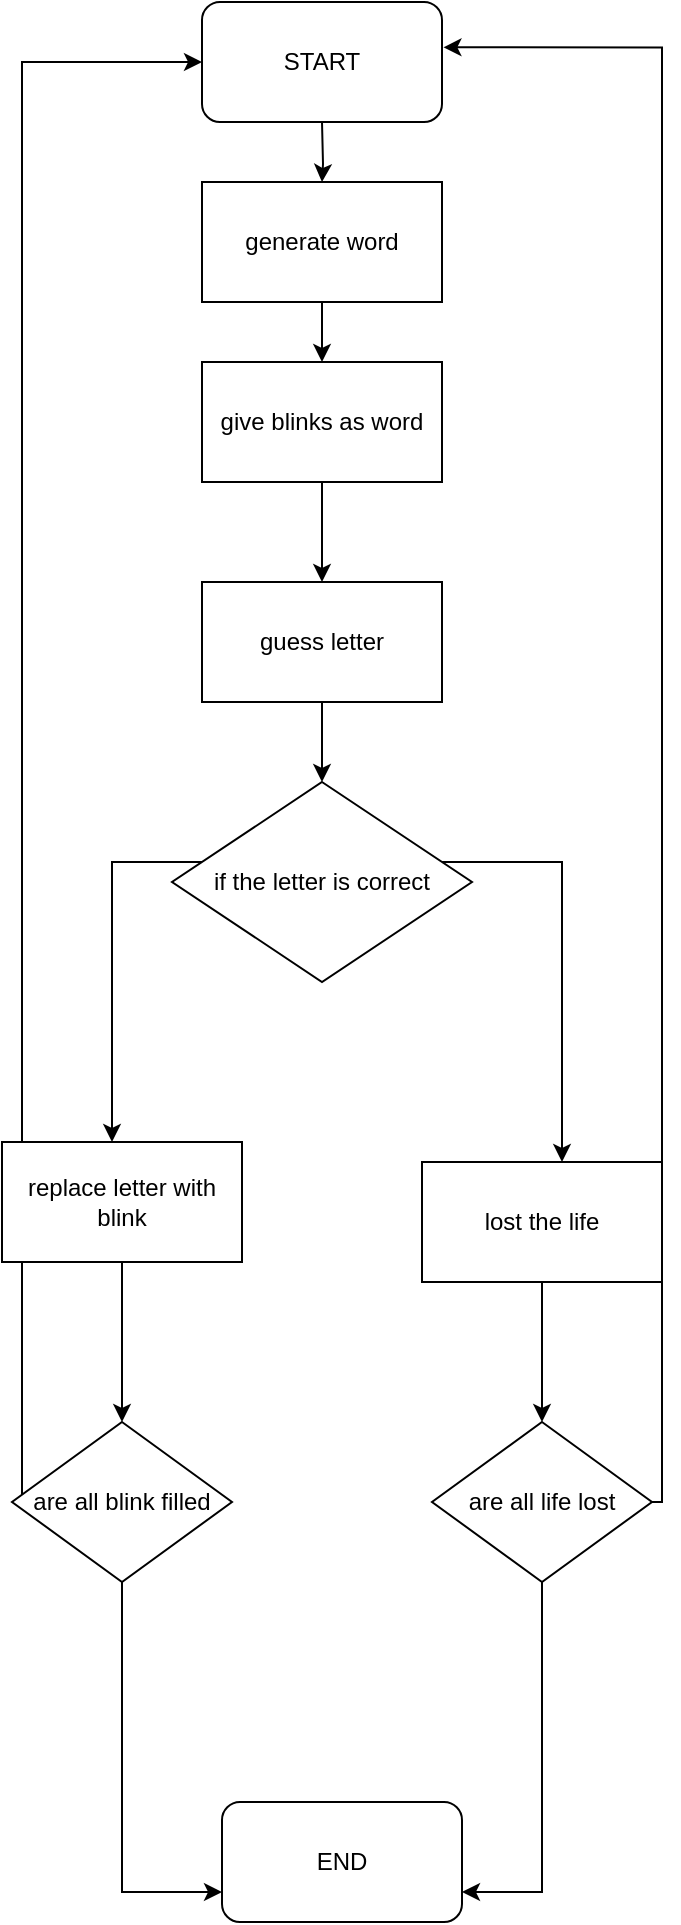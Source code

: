 <mxfile version="24.6.2" type="google">
  <diagram name="Page-1" id="5JDlcRTJqLWwnUVIUZSo">
    <mxGraphModel dx="836" dy="469" grid="1" gridSize="10" guides="1" tooltips="1" connect="1" arrows="1" fold="1" page="1" pageScale="1" pageWidth="827" pageHeight="1169" math="0" shadow="0">
      <root>
        <mxCell id="0" />
        <mxCell id="1" parent="0" />
        <mxCell id="expfvXbfHzOSjdNjiR8g-22" value="" style="edgeStyle=orthogonalEdgeStyle;rounded=0;orthogonalLoop=1;jettySize=auto;html=1;" edge="1" parent="1" target="expfvXbfHzOSjdNjiR8g-7">
          <mxGeometry relative="1" as="geometry">
            <mxPoint x="330" y="60" as="sourcePoint" />
          </mxGeometry>
        </mxCell>
        <mxCell id="expfvXbfHzOSjdNjiR8g-23" value="" style="edgeStyle=orthogonalEdgeStyle;rounded=0;orthogonalLoop=1;jettySize=auto;html=1;" edge="1" parent="1" source="expfvXbfHzOSjdNjiR8g-7" target="expfvXbfHzOSjdNjiR8g-19">
          <mxGeometry relative="1" as="geometry" />
        </mxCell>
        <mxCell id="expfvXbfHzOSjdNjiR8g-7" value="generate word" style="rounded=0;whiteSpace=wrap;html=1;" vertex="1" parent="1">
          <mxGeometry x="270" y="90" width="120" height="60" as="geometry" />
        </mxCell>
        <mxCell id="expfvXbfHzOSjdNjiR8g-16" value="" style="edgeStyle=orthogonalEdgeStyle;rounded=0;orthogonalLoop=1;jettySize=auto;html=1;" edge="1" parent="1" source="expfvXbfHzOSjdNjiR8g-9" target="expfvXbfHzOSjdNjiR8g-10">
          <mxGeometry relative="1" as="geometry" />
        </mxCell>
        <mxCell id="expfvXbfHzOSjdNjiR8g-9" value="guess letter" style="rounded=0;whiteSpace=wrap;html=1;" vertex="1" parent="1">
          <mxGeometry x="270" y="290" width="120" height="60" as="geometry" />
        </mxCell>
        <mxCell id="expfvXbfHzOSjdNjiR8g-17" style="edgeStyle=orthogonalEdgeStyle;rounded=0;orthogonalLoop=1;jettySize=auto;html=1;entryX=0.25;entryY=0;entryDx=0;entryDy=0;" edge="1" parent="1" source="expfvXbfHzOSjdNjiR8g-10">
          <mxGeometry relative="1" as="geometry">
            <mxPoint x="225" y="570" as="targetPoint" />
            <Array as="points">
              <mxPoint x="225" y="430" />
            </Array>
          </mxGeometry>
        </mxCell>
        <mxCell id="expfvXbfHzOSjdNjiR8g-18" style="edgeStyle=orthogonalEdgeStyle;rounded=0;orthogonalLoop=1;jettySize=auto;html=1;" edge="1" parent="1" source="expfvXbfHzOSjdNjiR8g-10" target="expfvXbfHzOSjdNjiR8g-28">
          <mxGeometry relative="1" as="geometry">
            <mxPoint x="450" y="570" as="targetPoint" />
            <Array as="points">
              <mxPoint x="450" y="430" />
            </Array>
          </mxGeometry>
        </mxCell>
        <mxCell id="expfvXbfHzOSjdNjiR8g-10" value="if the letter is correct" style="rhombus;whiteSpace=wrap;html=1;" vertex="1" parent="1">
          <mxGeometry x="255" y="390" width="150" height="100" as="geometry" />
        </mxCell>
        <mxCell id="expfvXbfHzOSjdNjiR8g-24" value="" style="edgeStyle=orthogonalEdgeStyle;rounded=0;orthogonalLoop=1;jettySize=auto;html=1;" edge="1" parent="1" source="expfvXbfHzOSjdNjiR8g-19" target="expfvXbfHzOSjdNjiR8g-9">
          <mxGeometry relative="1" as="geometry" />
        </mxCell>
        <mxCell id="expfvXbfHzOSjdNjiR8g-19" value="give blinks as word" style="rounded=0;whiteSpace=wrap;html=1;" vertex="1" parent="1">
          <mxGeometry x="270" y="180" width="120" height="60" as="geometry" />
        </mxCell>
        <mxCell id="expfvXbfHzOSjdNjiR8g-42" style="edgeStyle=orthogonalEdgeStyle;rounded=0;orthogonalLoop=1;jettySize=auto;html=1;entryX=1;entryY=0.75;entryDx=0;entryDy=0;" edge="1" parent="1" source="expfvXbfHzOSjdNjiR8g-25" target="expfvXbfHzOSjdNjiR8g-33">
          <mxGeometry relative="1" as="geometry" />
        </mxCell>
        <mxCell id="expfvXbfHzOSjdNjiR8g-25" value="are all life lost" style="rhombus;whiteSpace=wrap;html=1;" vertex="1" parent="1">
          <mxGeometry x="385" y="710" width="110" height="80" as="geometry" />
        </mxCell>
        <mxCell id="expfvXbfHzOSjdNjiR8g-41" style="edgeStyle=orthogonalEdgeStyle;rounded=0;orthogonalLoop=1;jettySize=auto;html=1;entryX=0;entryY=0.75;entryDx=0;entryDy=0;" edge="1" parent="1" source="expfvXbfHzOSjdNjiR8g-26" target="expfvXbfHzOSjdNjiR8g-33">
          <mxGeometry relative="1" as="geometry">
            <Array as="points">
              <mxPoint x="230" y="945" />
            </Array>
          </mxGeometry>
        </mxCell>
        <mxCell id="expfvXbfHzOSjdNjiR8g-43" style="edgeStyle=orthogonalEdgeStyle;rounded=0;orthogonalLoop=1;jettySize=auto;html=1;entryX=0;entryY=0.5;entryDx=0;entryDy=0;" edge="1" parent="1" source="expfvXbfHzOSjdNjiR8g-26" target="expfvXbfHzOSjdNjiR8g-36">
          <mxGeometry relative="1" as="geometry">
            <Array as="points">
              <mxPoint x="180" y="30" />
            </Array>
          </mxGeometry>
        </mxCell>
        <mxCell id="expfvXbfHzOSjdNjiR8g-26" value="are all blink filled" style="rhombus;whiteSpace=wrap;html=1;" vertex="1" parent="1">
          <mxGeometry x="175" y="710" width="110" height="80" as="geometry" />
        </mxCell>
        <mxCell id="expfvXbfHzOSjdNjiR8g-30" value="" style="edgeStyle=orthogonalEdgeStyle;rounded=0;orthogonalLoop=1;jettySize=auto;html=1;" edge="1" parent="1" source="expfvXbfHzOSjdNjiR8g-27" target="expfvXbfHzOSjdNjiR8g-26">
          <mxGeometry relative="1" as="geometry" />
        </mxCell>
        <mxCell id="expfvXbfHzOSjdNjiR8g-27" value="replace letter with blink" style="rounded=0;whiteSpace=wrap;html=1;" vertex="1" parent="1">
          <mxGeometry x="170" y="570" width="120" height="60" as="geometry" />
        </mxCell>
        <mxCell id="expfvXbfHzOSjdNjiR8g-29" style="edgeStyle=orthogonalEdgeStyle;rounded=0;orthogonalLoop=1;jettySize=auto;html=1;entryX=0.5;entryY=0;entryDx=0;entryDy=0;" edge="1" parent="1" source="expfvXbfHzOSjdNjiR8g-28" target="expfvXbfHzOSjdNjiR8g-25">
          <mxGeometry relative="1" as="geometry" />
        </mxCell>
        <mxCell id="expfvXbfHzOSjdNjiR8g-28" value="lost the life" style="rounded=0;whiteSpace=wrap;html=1;" vertex="1" parent="1">
          <mxGeometry x="380" y="580" width="120" height="60" as="geometry" />
        </mxCell>
        <mxCell id="expfvXbfHzOSjdNjiR8g-33" value="END" style="rounded=1;whiteSpace=wrap;html=1;" vertex="1" parent="1">
          <mxGeometry x="280" y="900" width="120" height="60" as="geometry" />
        </mxCell>
        <mxCell id="expfvXbfHzOSjdNjiR8g-36" value="START" style="rounded=1;whiteSpace=wrap;html=1;" vertex="1" parent="1">
          <mxGeometry x="270" width="120" height="60" as="geometry" />
        </mxCell>
        <mxCell id="expfvXbfHzOSjdNjiR8g-44" style="edgeStyle=orthogonalEdgeStyle;rounded=0;orthogonalLoop=1;jettySize=auto;html=1;entryX=1.006;entryY=0.378;entryDx=0;entryDy=0;entryPerimeter=0;" edge="1" parent="1" source="expfvXbfHzOSjdNjiR8g-25" target="expfvXbfHzOSjdNjiR8g-36">
          <mxGeometry relative="1" as="geometry">
            <Array as="points">
              <mxPoint x="500" y="750" />
              <mxPoint x="500" y="23" />
            </Array>
          </mxGeometry>
        </mxCell>
      </root>
    </mxGraphModel>
  </diagram>
</mxfile>
